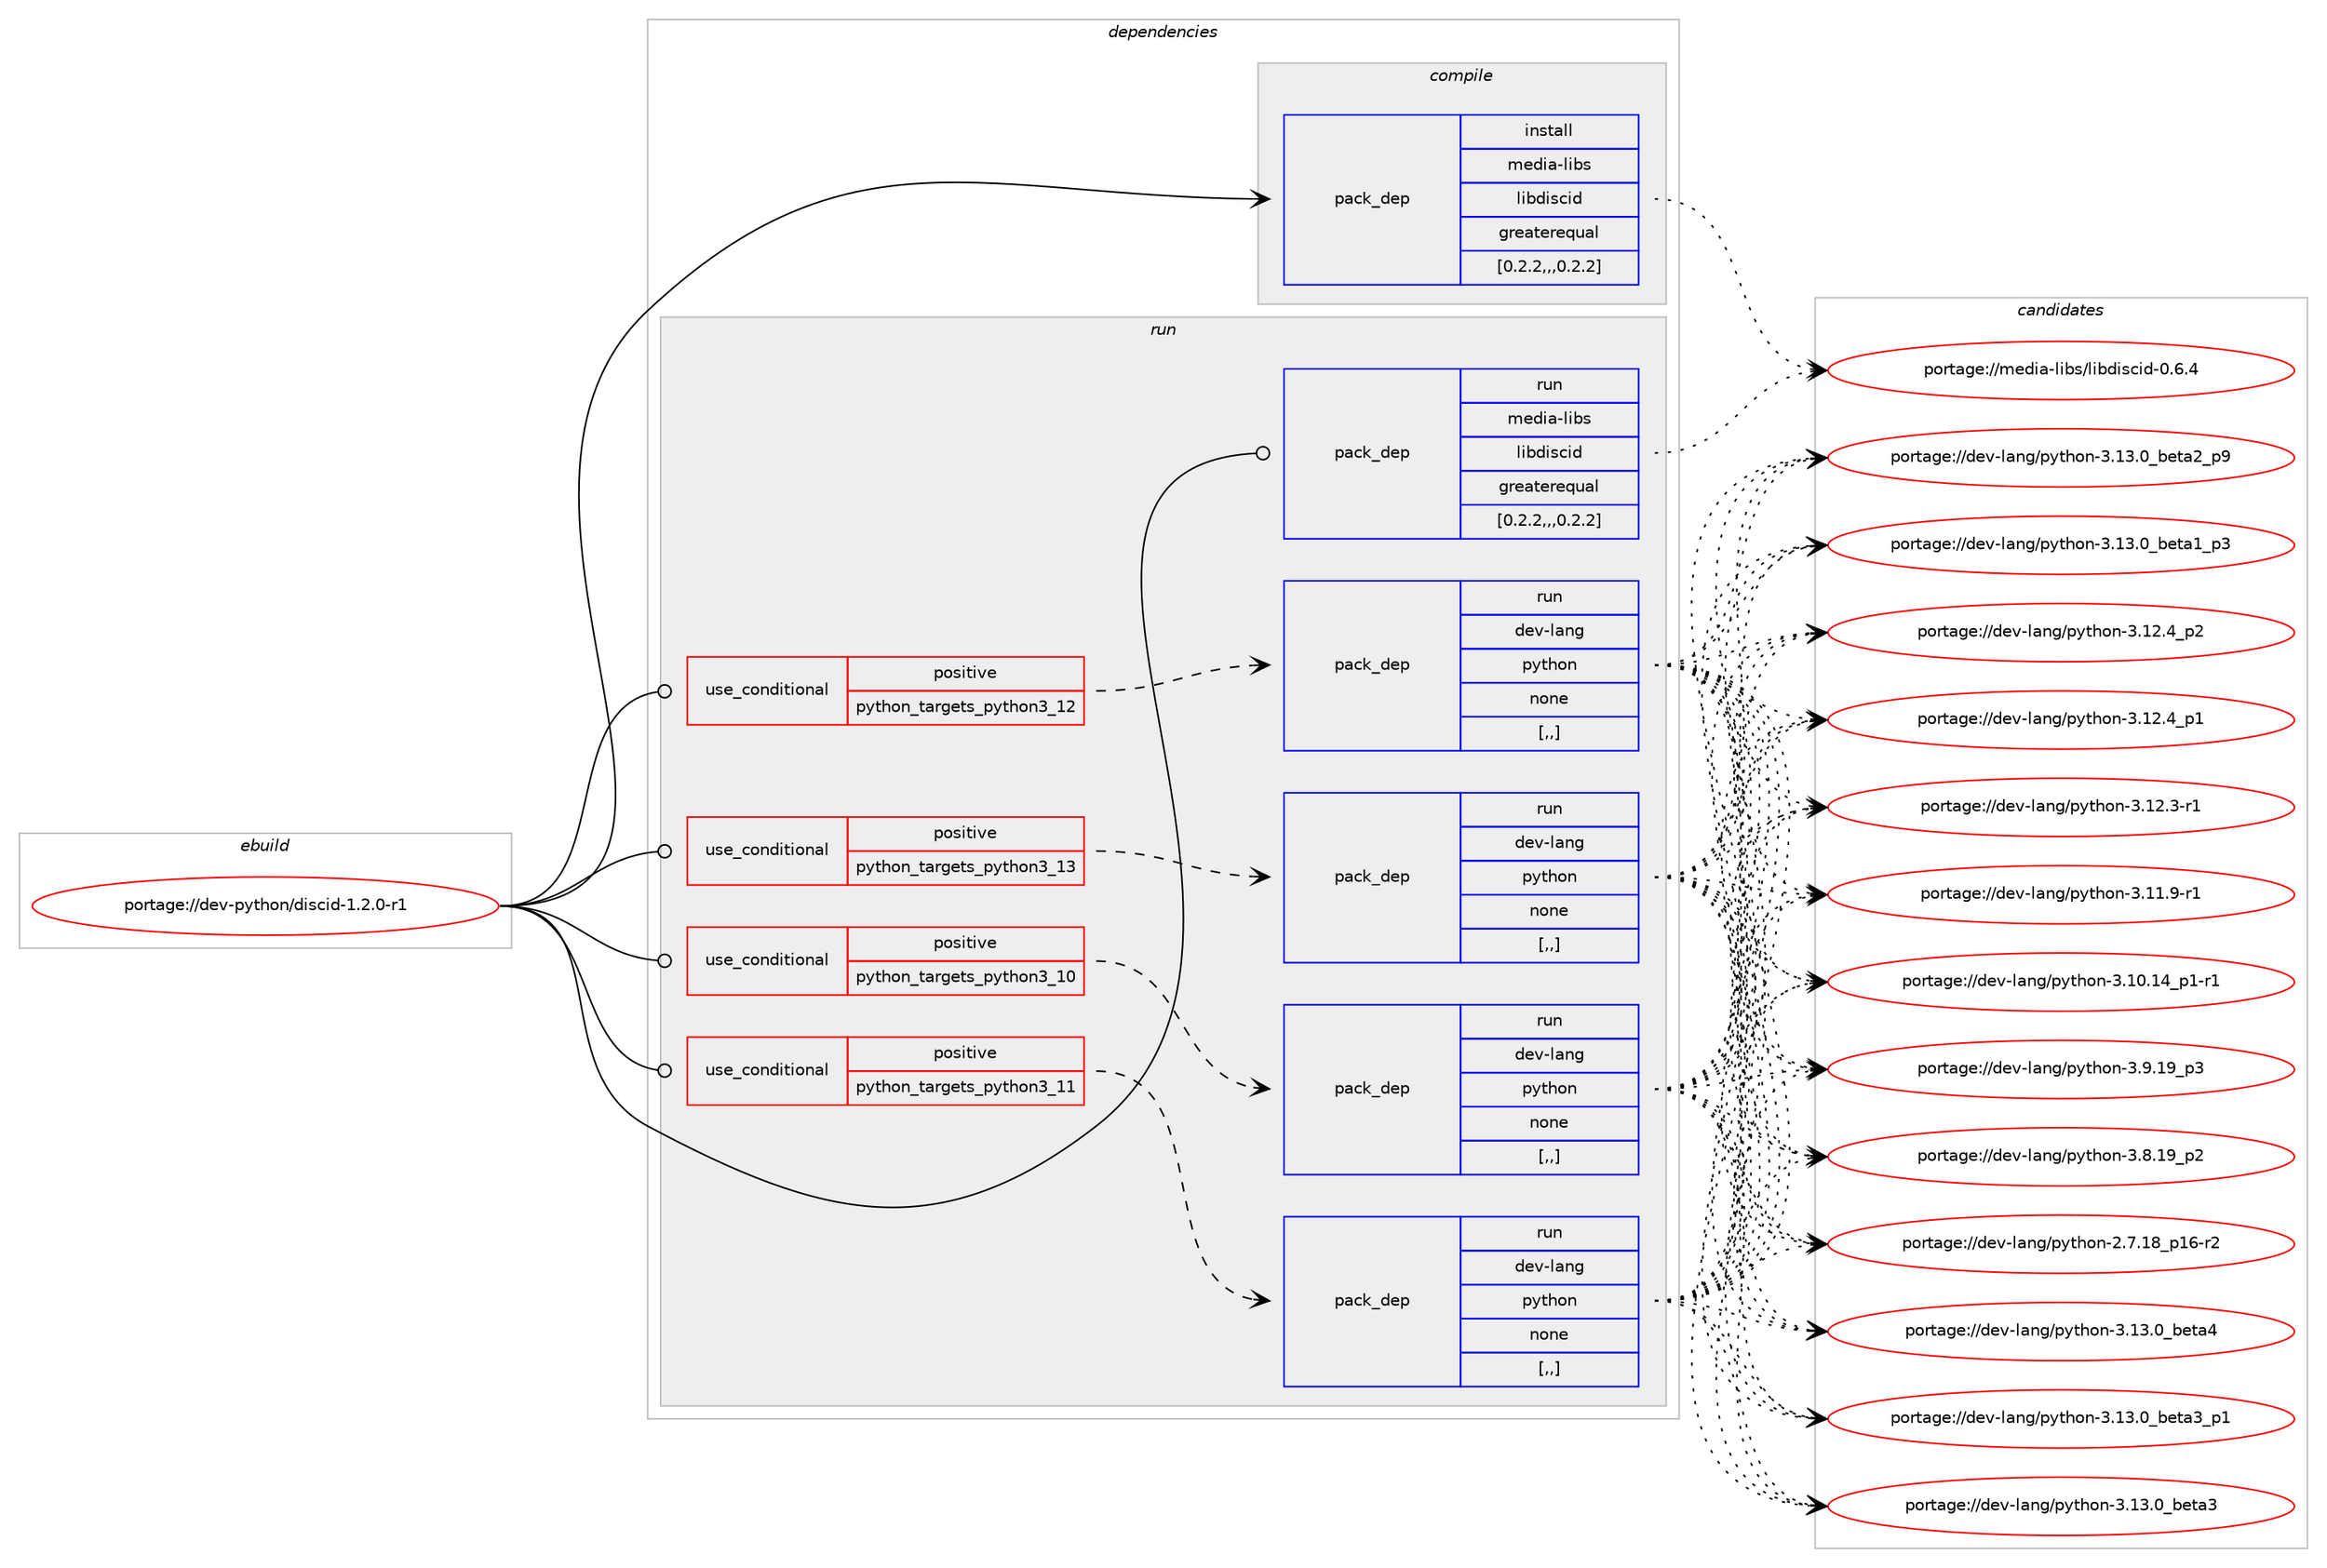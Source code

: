 digraph prolog {

# *************
# Graph options
# *************

newrank=true;
concentrate=true;
compound=true;
graph [rankdir=LR,fontname=Helvetica,fontsize=10,ranksep=1.5];#, ranksep=2.5, nodesep=0.2];
edge  [arrowhead=vee];
node  [fontname=Helvetica,fontsize=10];

# **********
# The ebuild
# **********

subgraph cluster_leftcol {
color=gray;
label=<<i>ebuild</i>>;
id [label="portage://dev-python/discid-1.2.0-r1", color=red, width=4, href="../dev-python/discid-1.2.0-r1.svg"];
}

# ****************
# The dependencies
# ****************

subgraph cluster_midcol {
color=gray;
label=<<i>dependencies</i>>;
subgraph cluster_compile {
fillcolor="#eeeeee";
style=filled;
label=<<i>compile</i>>;
subgraph pack111822 {
dependency145439 [label=<<TABLE BORDER="0" CELLBORDER="1" CELLSPACING="0" CELLPADDING="4" WIDTH="220"><TR><TD ROWSPAN="6" CELLPADDING="30">pack_dep</TD></TR><TR><TD WIDTH="110">install</TD></TR><TR><TD>media-libs</TD></TR><TR><TD>libdiscid</TD></TR><TR><TD>greaterequal</TD></TR><TR><TD>[0.2.2,,,0.2.2]</TD></TR></TABLE>>, shape=none, color=blue];
}
id:e -> dependency145439:w [weight=20,style="solid",arrowhead="vee"];
}
subgraph cluster_compileandrun {
fillcolor="#eeeeee";
style=filled;
label=<<i>compile and run</i>>;
}
subgraph cluster_run {
fillcolor="#eeeeee";
style=filled;
label=<<i>run</i>>;
subgraph cond32369 {
dependency145440 [label=<<TABLE BORDER="0" CELLBORDER="1" CELLSPACING="0" CELLPADDING="4"><TR><TD ROWSPAN="3" CELLPADDING="10">use_conditional</TD></TR><TR><TD>positive</TD></TR><TR><TD>python_targets_python3_10</TD></TR></TABLE>>, shape=none, color=red];
subgraph pack111823 {
dependency145441 [label=<<TABLE BORDER="0" CELLBORDER="1" CELLSPACING="0" CELLPADDING="4" WIDTH="220"><TR><TD ROWSPAN="6" CELLPADDING="30">pack_dep</TD></TR><TR><TD WIDTH="110">run</TD></TR><TR><TD>dev-lang</TD></TR><TR><TD>python</TD></TR><TR><TD>none</TD></TR><TR><TD>[,,]</TD></TR></TABLE>>, shape=none, color=blue];
}
dependency145440:e -> dependency145441:w [weight=20,style="dashed",arrowhead="vee"];
}
id:e -> dependency145440:w [weight=20,style="solid",arrowhead="odot"];
subgraph cond32370 {
dependency145442 [label=<<TABLE BORDER="0" CELLBORDER="1" CELLSPACING="0" CELLPADDING="4"><TR><TD ROWSPAN="3" CELLPADDING="10">use_conditional</TD></TR><TR><TD>positive</TD></TR><TR><TD>python_targets_python3_11</TD></TR></TABLE>>, shape=none, color=red];
subgraph pack111824 {
dependency145443 [label=<<TABLE BORDER="0" CELLBORDER="1" CELLSPACING="0" CELLPADDING="4" WIDTH="220"><TR><TD ROWSPAN="6" CELLPADDING="30">pack_dep</TD></TR><TR><TD WIDTH="110">run</TD></TR><TR><TD>dev-lang</TD></TR><TR><TD>python</TD></TR><TR><TD>none</TD></TR><TR><TD>[,,]</TD></TR></TABLE>>, shape=none, color=blue];
}
dependency145442:e -> dependency145443:w [weight=20,style="dashed",arrowhead="vee"];
}
id:e -> dependency145442:w [weight=20,style="solid",arrowhead="odot"];
subgraph cond32371 {
dependency145444 [label=<<TABLE BORDER="0" CELLBORDER="1" CELLSPACING="0" CELLPADDING="4"><TR><TD ROWSPAN="3" CELLPADDING="10">use_conditional</TD></TR><TR><TD>positive</TD></TR><TR><TD>python_targets_python3_12</TD></TR></TABLE>>, shape=none, color=red];
subgraph pack111825 {
dependency145445 [label=<<TABLE BORDER="0" CELLBORDER="1" CELLSPACING="0" CELLPADDING="4" WIDTH="220"><TR><TD ROWSPAN="6" CELLPADDING="30">pack_dep</TD></TR><TR><TD WIDTH="110">run</TD></TR><TR><TD>dev-lang</TD></TR><TR><TD>python</TD></TR><TR><TD>none</TD></TR><TR><TD>[,,]</TD></TR></TABLE>>, shape=none, color=blue];
}
dependency145444:e -> dependency145445:w [weight=20,style="dashed",arrowhead="vee"];
}
id:e -> dependency145444:w [weight=20,style="solid",arrowhead="odot"];
subgraph cond32372 {
dependency145446 [label=<<TABLE BORDER="0" CELLBORDER="1" CELLSPACING="0" CELLPADDING="4"><TR><TD ROWSPAN="3" CELLPADDING="10">use_conditional</TD></TR><TR><TD>positive</TD></TR><TR><TD>python_targets_python3_13</TD></TR></TABLE>>, shape=none, color=red];
subgraph pack111826 {
dependency145447 [label=<<TABLE BORDER="0" CELLBORDER="1" CELLSPACING="0" CELLPADDING="4" WIDTH="220"><TR><TD ROWSPAN="6" CELLPADDING="30">pack_dep</TD></TR><TR><TD WIDTH="110">run</TD></TR><TR><TD>dev-lang</TD></TR><TR><TD>python</TD></TR><TR><TD>none</TD></TR><TR><TD>[,,]</TD></TR></TABLE>>, shape=none, color=blue];
}
dependency145446:e -> dependency145447:w [weight=20,style="dashed",arrowhead="vee"];
}
id:e -> dependency145446:w [weight=20,style="solid",arrowhead="odot"];
subgraph pack111827 {
dependency145448 [label=<<TABLE BORDER="0" CELLBORDER="1" CELLSPACING="0" CELLPADDING="4" WIDTH="220"><TR><TD ROWSPAN="6" CELLPADDING="30">pack_dep</TD></TR><TR><TD WIDTH="110">run</TD></TR><TR><TD>media-libs</TD></TR><TR><TD>libdiscid</TD></TR><TR><TD>greaterequal</TD></TR><TR><TD>[0.2.2,,,0.2.2]</TD></TR></TABLE>>, shape=none, color=blue];
}
id:e -> dependency145448:w [weight=20,style="solid",arrowhead="odot"];
}
}

# **************
# The candidates
# **************

subgraph cluster_choices {
rank=same;
color=gray;
label=<<i>candidates</i>>;

subgraph choice111822 {
color=black;
nodesep=1;
choice109101100105974510810598115471081059810010511599105100454846544652 [label="portage://media-libs/libdiscid-0.6.4", color=red, width=4,href="../media-libs/libdiscid-0.6.4.svg"];
dependency145439:e -> choice109101100105974510810598115471081059810010511599105100454846544652:w [style=dotted,weight="100"];
}
subgraph choice111823 {
color=black;
nodesep=1;
choice1001011184510897110103471121211161041111104551464951464895981011169752 [label="portage://dev-lang/python-3.13.0_beta4", color=red, width=4,href="../dev-lang/python-3.13.0_beta4.svg"];
choice10010111845108971101034711212111610411111045514649514648959810111697519511249 [label="portage://dev-lang/python-3.13.0_beta3_p1", color=red, width=4,href="../dev-lang/python-3.13.0_beta3_p1.svg"];
choice1001011184510897110103471121211161041111104551464951464895981011169751 [label="portage://dev-lang/python-3.13.0_beta3", color=red, width=4,href="../dev-lang/python-3.13.0_beta3.svg"];
choice10010111845108971101034711212111610411111045514649514648959810111697509511257 [label="portage://dev-lang/python-3.13.0_beta2_p9", color=red, width=4,href="../dev-lang/python-3.13.0_beta2_p9.svg"];
choice10010111845108971101034711212111610411111045514649514648959810111697499511251 [label="portage://dev-lang/python-3.13.0_beta1_p3", color=red, width=4,href="../dev-lang/python-3.13.0_beta1_p3.svg"];
choice100101118451089711010347112121116104111110455146495046529511250 [label="portage://dev-lang/python-3.12.4_p2", color=red, width=4,href="../dev-lang/python-3.12.4_p2.svg"];
choice100101118451089711010347112121116104111110455146495046529511249 [label="portage://dev-lang/python-3.12.4_p1", color=red, width=4,href="../dev-lang/python-3.12.4_p1.svg"];
choice100101118451089711010347112121116104111110455146495046514511449 [label="portage://dev-lang/python-3.12.3-r1", color=red, width=4,href="../dev-lang/python-3.12.3-r1.svg"];
choice100101118451089711010347112121116104111110455146494946574511449 [label="portage://dev-lang/python-3.11.9-r1", color=red, width=4,href="../dev-lang/python-3.11.9-r1.svg"];
choice100101118451089711010347112121116104111110455146494846495295112494511449 [label="portage://dev-lang/python-3.10.14_p1-r1", color=red, width=4,href="../dev-lang/python-3.10.14_p1-r1.svg"];
choice100101118451089711010347112121116104111110455146574649579511251 [label="portage://dev-lang/python-3.9.19_p3", color=red, width=4,href="../dev-lang/python-3.9.19_p3.svg"];
choice100101118451089711010347112121116104111110455146564649579511250 [label="portage://dev-lang/python-3.8.19_p2", color=red, width=4,href="../dev-lang/python-3.8.19_p2.svg"];
choice100101118451089711010347112121116104111110455046554649569511249544511450 [label="portage://dev-lang/python-2.7.18_p16-r2", color=red, width=4,href="../dev-lang/python-2.7.18_p16-r2.svg"];
dependency145441:e -> choice1001011184510897110103471121211161041111104551464951464895981011169752:w [style=dotted,weight="100"];
dependency145441:e -> choice10010111845108971101034711212111610411111045514649514648959810111697519511249:w [style=dotted,weight="100"];
dependency145441:e -> choice1001011184510897110103471121211161041111104551464951464895981011169751:w [style=dotted,weight="100"];
dependency145441:e -> choice10010111845108971101034711212111610411111045514649514648959810111697509511257:w [style=dotted,weight="100"];
dependency145441:e -> choice10010111845108971101034711212111610411111045514649514648959810111697499511251:w [style=dotted,weight="100"];
dependency145441:e -> choice100101118451089711010347112121116104111110455146495046529511250:w [style=dotted,weight="100"];
dependency145441:e -> choice100101118451089711010347112121116104111110455146495046529511249:w [style=dotted,weight="100"];
dependency145441:e -> choice100101118451089711010347112121116104111110455146495046514511449:w [style=dotted,weight="100"];
dependency145441:e -> choice100101118451089711010347112121116104111110455146494946574511449:w [style=dotted,weight="100"];
dependency145441:e -> choice100101118451089711010347112121116104111110455146494846495295112494511449:w [style=dotted,weight="100"];
dependency145441:e -> choice100101118451089711010347112121116104111110455146574649579511251:w [style=dotted,weight="100"];
dependency145441:e -> choice100101118451089711010347112121116104111110455146564649579511250:w [style=dotted,weight="100"];
dependency145441:e -> choice100101118451089711010347112121116104111110455046554649569511249544511450:w [style=dotted,weight="100"];
}
subgraph choice111824 {
color=black;
nodesep=1;
choice1001011184510897110103471121211161041111104551464951464895981011169752 [label="portage://dev-lang/python-3.13.0_beta4", color=red, width=4,href="../dev-lang/python-3.13.0_beta4.svg"];
choice10010111845108971101034711212111610411111045514649514648959810111697519511249 [label="portage://dev-lang/python-3.13.0_beta3_p1", color=red, width=4,href="../dev-lang/python-3.13.0_beta3_p1.svg"];
choice1001011184510897110103471121211161041111104551464951464895981011169751 [label="portage://dev-lang/python-3.13.0_beta3", color=red, width=4,href="../dev-lang/python-3.13.0_beta3.svg"];
choice10010111845108971101034711212111610411111045514649514648959810111697509511257 [label="portage://dev-lang/python-3.13.0_beta2_p9", color=red, width=4,href="../dev-lang/python-3.13.0_beta2_p9.svg"];
choice10010111845108971101034711212111610411111045514649514648959810111697499511251 [label="portage://dev-lang/python-3.13.0_beta1_p3", color=red, width=4,href="../dev-lang/python-3.13.0_beta1_p3.svg"];
choice100101118451089711010347112121116104111110455146495046529511250 [label="portage://dev-lang/python-3.12.4_p2", color=red, width=4,href="../dev-lang/python-3.12.4_p2.svg"];
choice100101118451089711010347112121116104111110455146495046529511249 [label="portage://dev-lang/python-3.12.4_p1", color=red, width=4,href="../dev-lang/python-3.12.4_p1.svg"];
choice100101118451089711010347112121116104111110455146495046514511449 [label="portage://dev-lang/python-3.12.3-r1", color=red, width=4,href="../dev-lang/python-3.12.3-r1.svg"];
choice100101118451089711010347112121116104111110455146494946574511449 [label="portage://dev-lang/python-3.11.9-r1", color=red, width=4,href="../dev-lang/python-3.11.9-r1.svg"];
choice100101118451089711010347112121116104111110455146494846495295112494511449 [label="portage://dev-lang/python-3.10.14_p1-r1", color=red, width=4,href="../dev-lang/python-3.10.14_p1-r1.svg"];
choice100101118451089711010347112121116104111110455146574649579511251 [label="portage://dev-lang/python-3.9.19_p3", color=red, width=4,href="../dev-lang/python-3.9.19_p3.svg"];
choice100101118451089711010347112121116104111110455146564649579511250 [label="portage://dev-lang/python-3.8.19_p2", color=red, width=4,href="../dev-lang/python-3.8.19_p2.svg"];
choice100101118451089711010347112121116104111110455046554649569511249544511450 [label="portage://dev-lang/python-2.7.18_p16-r2", color=red, width=4,href="../dev-lang/python-2.7.18_p16-r2.svg"];
dependency145443:e -> choice1001011184510897110103471121211161041111104551464951464895981011169752:w [style=dotted,weight="100"];
dependency145443:e -> choice10010111845108971101034711212111610411111045514649514648959810111697519511249:w [style=dotted,weight="100"];
dependency145443:e -> choice1001011184510897110103471121211161041111104551464951464895981011169751:w [style=dotted,weight="100"];
dependency145443:e -> choice10010111845108971101034711212111610411111045514649514648959810111697509511257:w [style=dotted,weight="100"];
dependency145443:e -> choice10010111845108971101034711212111610411111045514649514648959810111697499511251:w [style=dotted,weight="100"];
dependency145443:e -> choice100101118451089711010347112121116104111110455146495046529511250:w [style=dotted,weight="100"];
dependency145443:e -> choice100101118451089711010347112121116104111110455146495046529511249:w [style=dotted,weight="100"];
dependency145443:e -> choice100101118451089711010347112121116104111110455146495046514511449:w [style=dotted,weight="100"];
dependency145443:e -> choice100101118451089711010347112121116104111110455146494946574511449:w [style=dotted,weight="100"];
dependency145443:e -> choice100101118451089711010347112121116104111110455146494846495295112494511449:w [style=dotted,weight="100"];
dependency145443:e -> choice100101118451089711010347112121116104111110455146574649579511251:w [style=dotted,weight="100"];
dependency145443:e -> choice100101118451089711010347112121116104111110455146564649579511250:w [style=dotted,weight="100"];
dependency145443:e -> choice100101118451089711010347112121116104111110455046554649569511249544511450:w [style=dotted,weight="100"];
}
subgraph choice111825 {
color=black;
nodesep=1;
choice1001011184510897110103471121211161041111104551464951464895981011169752 [label="portage://dev-lang/python-3.13.0_beta4", color=red, width=4,href="../dev-lang/python-3.13.0_beta4.svg"];
choice10010111845108971101034711212111610411111045514649514648959810111697519511249 [label="portage://dev-lang/python-3.13.0_beta3_p1", color=red, width=4,href="../dev-lang/python-3.13.0_beta3_p1.svg"];
choice1001011184510897110103471121211161041111104551464951464895981011169751 [label="portage://dev-lang/python-3.13.0_beta3", color=red, width=4,href="../dev-lang/python-3.13.0_beta3.svg"];
choice10010111845108971101034711212111610411111045514649514648959810111697509511257 [label="portage://dev-lang/python-3.13.0_beta2_p9", color=red, width=4,href="../dev-lang/python-3.13.0_beta2_p9.svg"];
choice10010111845108971101034711212111610411111045514649514648959810111697499511251 [label="portage://dev-lang/python-3.13.0_beta1_p3", color=red, width=4,href="../dev-lang/python-3.13.0_beta1_p3.svg"];
choice100101118451089711010347112121116104111110455146495046529511250 [label="portage://dev-lang/python-3.12.4_p2", color=red, width=4,href="../dev-lang/python-3.12.4_p2.svg"];
choice100101118451089711010347112121116104111110455146495046529511249 [label="portage://dev-lang/python-3.12.4_p1", color=red, width=4,href="../dev-lang/python-3.12.4_p1.svg"];
choice100101118451089711010347112121116104111110455146495046514511449 [label="portage://dev-lang/python-3.12.3-r1", color=red, width=4,href="../dev-lang/python-3.12.3-r1.svg"];
choice100101118451089711010347112121116104111110455146494946574511449 [label="portage://dev-lang/python-3.11.9-r1", color=red, width=4,href="../dev-lang/python-3.11.9-r1.svg"];
choice100101118451089711010347112121116104111110455146494846495295112494511449 [label="portage://dev-lang/python-3.10.14_p1-r1", color=red, width=4,href="../dev-lang/python-3.10.14_p1-r1.svg"];
choice100101118451089711010347112121116104111110455146574649579511251 [label="portage://dev-lang/python-3.9.19_p3", color=red, width=4,href="../dev-lang/python-3.9.19_p3.svg"];
choice100101118451089711010347112121116104111110455146564649579511250 [label="portage://dev-lang/python-3.8.19_p2", color=red, width=4,href="../dev-lang/python-3.8.19_p2.svg"];
choice100101118451089711010347112121116104111110455046554649569511249544511450 [label="portage://dev-lang/python-2.7.18_p16-r2", color=red, width=4,href="../dev-lang/python-2.7.18_p16-r2.svg"];
dependency145445:e -> choice1001011184510897110103471121211161041111104551464951464895981011169752:w [style=dotted,weight="100"];
dependency145445:e -> choice10010111845108971101034711212111610411111045514649514648959810111697519511249:w [style=dotted,weight="100"];
dependency145445:e -> choice1001011184510897110103471121211161041111104551464951464895981011169751:w [style=dotted,weight="100"];
dependency145445:e -> choice10010111845108971101034711212111610411111045514649514648959810111697509511257:w [style=dotted,weight="100"];
dependency145445:e -> choice10010111845108971101034711212111610411111045514649514648959810111697499511251:w [style=dotted,weight="100"];
dependency145445:e -> choice100101118451089711010347112121116104111110455146495046529511250:w [style=dotted,weight="100"];
dependency145445:e -> choice100101118451089711010347112121116104111110455146495046529511249:w [style=dotted,weight="100"];
dependency145445:e -> choice100101118451089711010347112121116104111110455146495046514511449:w [style=dotted,weight="100"];
dependency145445:e -> choice100101118451089711010347112121116104111110455146494946574511449:w [style=dotted,weight="100"];
dependency145445:e -> choice100101118451089711010347112121116104111110455146494846495295112494511449:w [style=dotted,weight="100"];
dependency145445:e -> choice100101118451089711010347112121116104111110455146574649579511251:w [style=dotted,weight="100"];
dependency145445:e -> choice100101118451089711010347112121116104111110455146564649579511250:w [style=dotted,weight="100"];
dependency145445:e -> choice100101118451089711010347112121116104111110455046554649569511249544511450:w [style=dotted,weight="100"];
}
subgraph choice111826 {
color=black;
nodesep=1;
choice1001011184510897110103471121211161041111104551464951464895981011169752 [label="portage://dev-lang/python-3.13.0_beta4", color=red, width=4,href="../dev-lang/python-3.13.0_beta4.svg"];
choice10010111845108971101034711212111610411111045514649514648959810111697519511249 [label="portage://dev-lang/python-3.13.0_beta3_p1", color=red, width=4,href="../dev-lang/python-3.13.0_beta3_p1.svg"];
choice1001011184510897110103471121211161041111104551464951464895981011169751 [label="portage://dev-lang/python-3.13.0_beta3", color=red, width=4,href="../dev-lang/python-3.13.0_beta3.svg"];
choice10010111845108971101034711212111610411111045514649514648959810111697509511257 [label="portage://dev-lang/python-3.13.0_beta2_p9", color=red, width=4,href="../dev-lang/python-3.13.0_beta2_p9.svg"];
choice10010111845108971101034711212111610411111045514649514648959810111697499511251 [label="portage://dev-lang/python-3.13.0_beta1_p3", color=red, width=4,href="../dev-lang/python-3.13.0_beta1_p3.svg"];
choice100101118451089711010347112121116104111110455146495046529511250 [label="portage://dev-lang/python-3.12.4_p2", color=red, width=4,href="../dev-lang/python-3.12.4_p2.svg"];
choice100101118451089711010347112121116104111110455146495046529511249 [label="portage://dev-lang/python-3.12.4_p1", color=red, width=4,href="../dev-lang/python-3.12.4_p1.svg"];
choice100101118451089711010347112121116104111110455146495046514511449 [label="portage://dev-lang/python-3.12.3-r1", color=red, width=4,href="../dev-lang/python-3.12.3-r1.svg"];
choice100101118451089711010347112121116104111110455146494946574511449 [label="portage://dev-lang/python-3.11.9-r1", color=red, width=4,href="../dev-lang/python-3.11.9-r1.svg"];
choice100101118451089711010347112121116104111110455146494846495295112494511449 [label="portage://dev-lang/python-3.10.14_p1-r1", color=red, width=4,href="../dev-lang/python-3.10.14_p1-r1.svg"];
choice100101118451089711010347112121116104111110455146574649579511251 [label="portage://dev-lang/python-3.9.19_p3", color=red, width=4,href="../dev-lang/python-3.9.19_p3.svg"];
choice100101118451089711010347112121116104111110455146564649579511250 [label="portage://dev-lang/python-3.8.19_p2", color=red, width=4,href="../dev-lang/python-3.8.19_p2.svg"];
choice100101118451089711010347112121116104111110455046554649569511249544511450 [label="portage://dev-lang/python-2.7.18_p16-r2", color=red, width=4,href="../dev-lang/python-2.7.18_p16-r2.svg"];
dependency145447:e -> choice1001011184510897110103471121211161041111104551464951464895981011169752:w [style=dotted,weight="100"];
dependency145447:e -> choice10010111845108971101034711212111610411111045514649514648959810111697519511249:w [style=dotted,weight="100"];
dependency145447:e -> choice1001011184510897110103471121211161041111104551464951464895981011169751:w [style=dotted,weight="100"];
dependency145447:e -> choice10010111845108971101034711212111610411111045514649514648959810111697509511257:w [style=dotted,weight="100"];
dependency145447:e -> choice10010111845108971101034711212111610411111045514649514648959810111697499511251:w [style=dotted,weight="100"];
dependency145447:e -> choice100101118451089711010347112121116104111110455146495046529511250:w [style=dotted,weight="100"];
dependency145447:e -> choice100101118451089711010347112121116104111110455146495046529511249:w [style=dotted,weight="100"];
dependency145447:e -> choice100101118451089711010347112121116104111110455146495046514511449:w [style=dotted,weight="100"];
dependency145447:e -> choice100101118451089711010347112121116104111110455146494946574511449:w [style=dotted,weight="100"];
dependency145447:e -> choice100101118451089711010347112121116104111110455146494846495295112494511449:w [style=dotted,weight="100"];
dependency145447:e -> choice100101118451089711010347112121116104111110455146574649579511251:w [style=dotted,weight="100"];
dependency145447:e -> choice100101118451089711010347112121116104111110455146564649579511250:w [style=dotted,weight="100"];
dependency145447:e -> choice100101118451089711010347112121116104111110455046554649569511249544511450:w [style=dotted,weight="100"];
}
subgraph choice111827 {
color=black;
nodesep=1;
choice109101100105974510810598115471081059810010511599105100454846544652 [label="portage://media-libs/libdiscid-0.6.4", color=red, width=4,href="../media-libs/libdiscid-0.6.4.svg"];
dependency145448:e -> choice109101100105974510810598115471081059810010511599105100454846544652:w [style=dotted,weight="100"];
}
}

}
